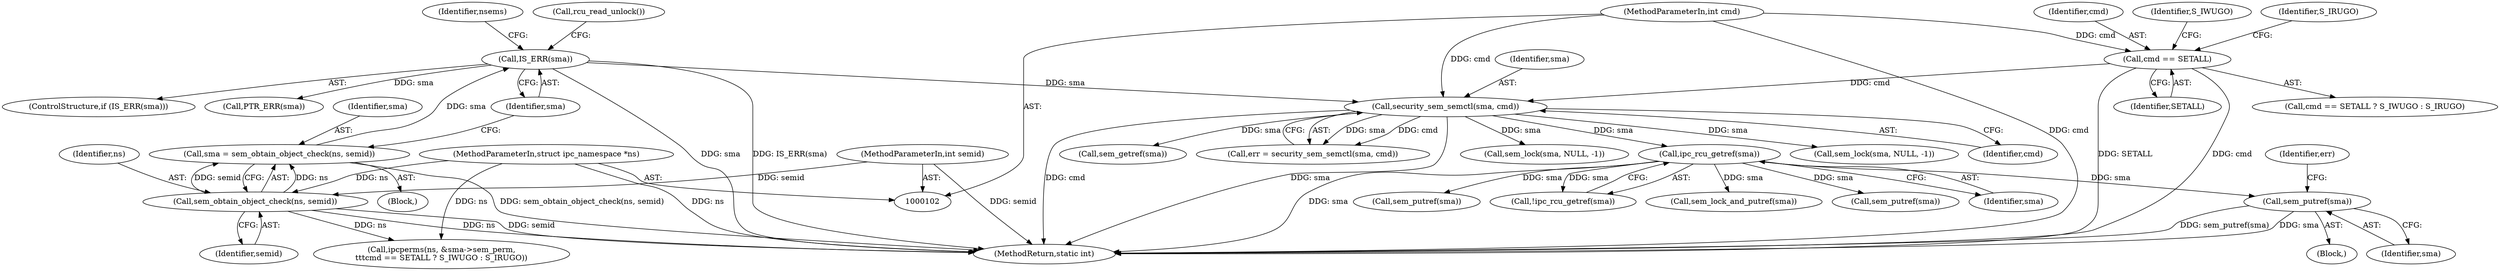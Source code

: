 digraph "0_linux_6062a8dc0517bce23e3c2f7d2fea5e22411269a3_12@pointer" {
"1000344" [label="(Call,sem_putref(sma))"];
"1000281" [label="(Call,ipc_rcu_getref(sma))"];
"1000163" [label="(Call,security_sem_semctl(sma, cmd))"];
"1000129" [label="(Call,IS_ERR(sma))"];
"1000123" [label="(Call,sma = sem_obtain_object_check(ns, semid))"];
"1000125" [label="(Call,sem_obtain_object_check(ns, semid))"];
"1000103" [label="(MethodParameterIn,struct ipc_namespace *ns)"];
"1000104" [label="(MethodParameterIn,int semid)"];
"1000153" [label="(Call,cmd == SETALL)"];
"1000106" [label="(MethodParameterIn,int cmd)"];
"1000190" [label="(Call,sem_getref(sma))"];
"1000161" [label="(Call,err = security_sem_semctl(sma, cmd))"];
"1000124" [label="(Identifier,sma)"];
"1000156" [label="(Identifier,S_IWUGO)"];
"1000280" [label="(Call,!ipc_rcu_getref(sma))"];
"1000128" [label="(ControlStructure,if (IS_ERR(sma)))"];
"1000137" [label="(Identifier,nsems)"];
"1000134" [label="(Call,PTR_ERR(sma))"];
"1000123" [label="(Call,sma = sem_obtain_object_check(ns, semid))"];
"1000343" [label="(Block,)"];
"1000125" [label="(Call,sem_obtain_object_check(ns, semid))"];
"1000152" [label="(Call,cmd == SETALL ? S_IWUGO : S_IRUGO)"];
"1000155" [label="(Identifier,SETALL)"];
"1000164" [label="(Identifier,sma)"];
"1000129" [label="(Call,IS_ERR(sma))"];
"1000344" [label="(Call,sem_putref(sma))"];
"1000157" [label="(Identifier,S_IRUGO)"];
"1000108" [label="(Block,)"];
"1000127" [label="(Identifier,semid)"];
"1000510" [label="(MethodReturn,static int)"];
"1000130" [label="(Identifier,sma)"];
"1000281" [label="(Call,ipc_rcu_getref(sma))"];
"1000126" [label="(Identifier,ns)"];
"1000345" [label="(Identifier,sma)"];
"1000103" [label="(MethodParameterIn,struct ipc_namespace *ns)"];
"1000146" [label="(Call,ipcperms(ns, &sma->sem_perm,\n\t\t\tcmd == SETALL ? S_IWUGO : S_IRUGO))"];
"1000351" [label="(Call,sem_lock_and_putref(sma))"];
"1000106" [label="(MethodParameterIn,int cmd)"];
"1000306" [label="(Call,sem_putref(sma))"];
"1000282" [label="(Identifier,sma)"];
"1000228" [label="(Call,sem_lock(sma, NULL, -1))"];
"1000163" [label="(Call,security_sem_semctl(sma, cmd))"];
"1000153" [label="(Call,cmd == SETALL)"];
"1000132" [label="(Call,rcu_read_unlock())"];
"1000154" [label="(Identifier,cmd)"];
"1000444" [label="(Call,sem_lock(sma, NULL, -1))"];
"1000347" [label="(Identifier,err)"];
"1000104" [label="(MethodParameterIn,int semid)"];
"1000165" [label="(Identifier,cmd)"];
"1000320" [label="(Call,sem_putref(sma))"];
"1000344" -> "1000343"  [label="AST: "];
"1000344" -> "1000345"  [label="CFG: "];
"1000345" -> "1000344"  [label="AST: "];
"1000347" -> "1000344"  [label="CFG: "];
"1000344" -> "1000510"  [label="DDG: sem_putref(sma)"];
"1000344" -> "1000510"  [label="DDG: sma"];
"1000281" -> "1000344"  [label="DDG: sma"];
"1000281" -> "1000280"  [label="AST: "];
"1000281" -> "1000282"  [label="CFG: "];
"1000282" -> "1000281"  [label="AST: "];
"1000280" -> "1000281"  [label="CFG: "];
"1000281" -> "1000510"  [label="DDG: sma"];
"1000281" -> "1000280"  [label="DDG: sma"];
"1000163" -> "1000281"  [label="DDG: sma"];
"1000281" -> "1000306"  [label="DDG: sma"];
"1000281" -> "1000320"  [label="DDG: sma"];
"1000281" -> "1000351"  [label="DDG: sma"];
"1000163" -> "1000161"  [label="AST: "];
"1000163" -> "1000165"  [label="CFG: "];
"1000164" -> "1000163"  [label="AST: "];
"1000165" -> "1000163"  [label="AST: "];
"1000161" -> "1000163"  [label="CFG: "];
"1000163" -> "1000510"  [label="DDG: sma"];
"1000163" -> "1000510"  [label="DDG: cmd"];
"1000163" -> "1000161"  [label="DDG: sma"];
"1000163" -> "1000161"  [label="DDG: cmd"];
"1000129" -> "1000163"  [label="DDG: sma"];
"1000153" -> "1000163"  [label="DDG: cmd"];
"1000106" -> "1000163"  [label="DDG: cmd"];
"1000163" -> "1000190"  [label="DDG: sma"];
"1000163" -> "1000228"  [label="DDG: sma"];
"1000163" -> "1000444"  [label="DDG: sma"];
"1000129" -> "1000128"  [label="AST: "];
"1000129" -> "1000130"  [label="CFG: "];
"1000130" -> "1000129"  [label="AST: "];
"1000132" -> "1000129"  [label="CFG: "];
"1000137" -> "1000129"  [label="CFG: "];
"1000129" -> "1000510"  [label="DDG: sma"];
"1000129" -> "1000510"  [label="DDG: IS_ERR(sma)"];
"1000123" -> "1000129"  [label="DDG: sma"];
"1000129" -> "1000134"  [label="DDG: sma"];
"1000123" -> "1000108"  [label="AST: "];
"1000123" -> "1000125"  [label="CFG: "];
"1000124" -> "1000123"  [label="AST: "];
"1000125" -> "1000123"  [label="AST: "];
"1000130" -> "1000123"  [label="CFG: "];
"1000123" -> "1000510"  [label="DDG: sem_obtain_object_check(ns, semid)"];
"1000125" -> "1000123"  [label="DDG: ns"];
"1000125" -> "1000123"  [label="DDG: semid"];
"1000125" -> "1000127"  [label="CFG: "];
"1000126" -> "1000125"  [label="AST: "];
"1000127" -> "1000125"  [label="AST: "];
"1000125" -> "1000510"  [label="DDG: ns"];
"1000125" -> "1000510"  [label="DDG: semid"];
"1000103" -> "1000125"  [label="DDG: ns"];
"1000104" -> "1000125"  [label="DDG: semid"];
"1000125" -> "1000146"  [label="DDG: ns"];
"1000103" -> "1000102"  [label="AST: "];
"1000103" -> "1000510"  [label="DDG: ns"];
"1000103" -> "1000146"  [label="DDG: ns"];
"1000104" -> "1000102"  [label="AST: "];
"1000104" -> "1000510"  [label="DDG: semid"];
"1000153" -> "1000152"  [label="AST: "];
"1000153" -> "1000155"  [label="CFG: "];
"1000154" -> "1000153"  [label="AST: "];
"1000155" -> "1000153"  [label="AST: "];
"1000156" -> "1000153"  [label="CFG: "];
"1000157" -> "1000153"  [label="CFG: "];
"1000153" -> "1000510"  [label="DDG: SETALL"];
"1000153" -> "1000510"  [label="DDG: cmd"];
"1000106" -> "1000153"  [label="DDG: cmd"];
"1000106" -> "1000102"  [label="AST: "];
"1000106" -> "1000510"  [label="DDG: cmd"];
}
